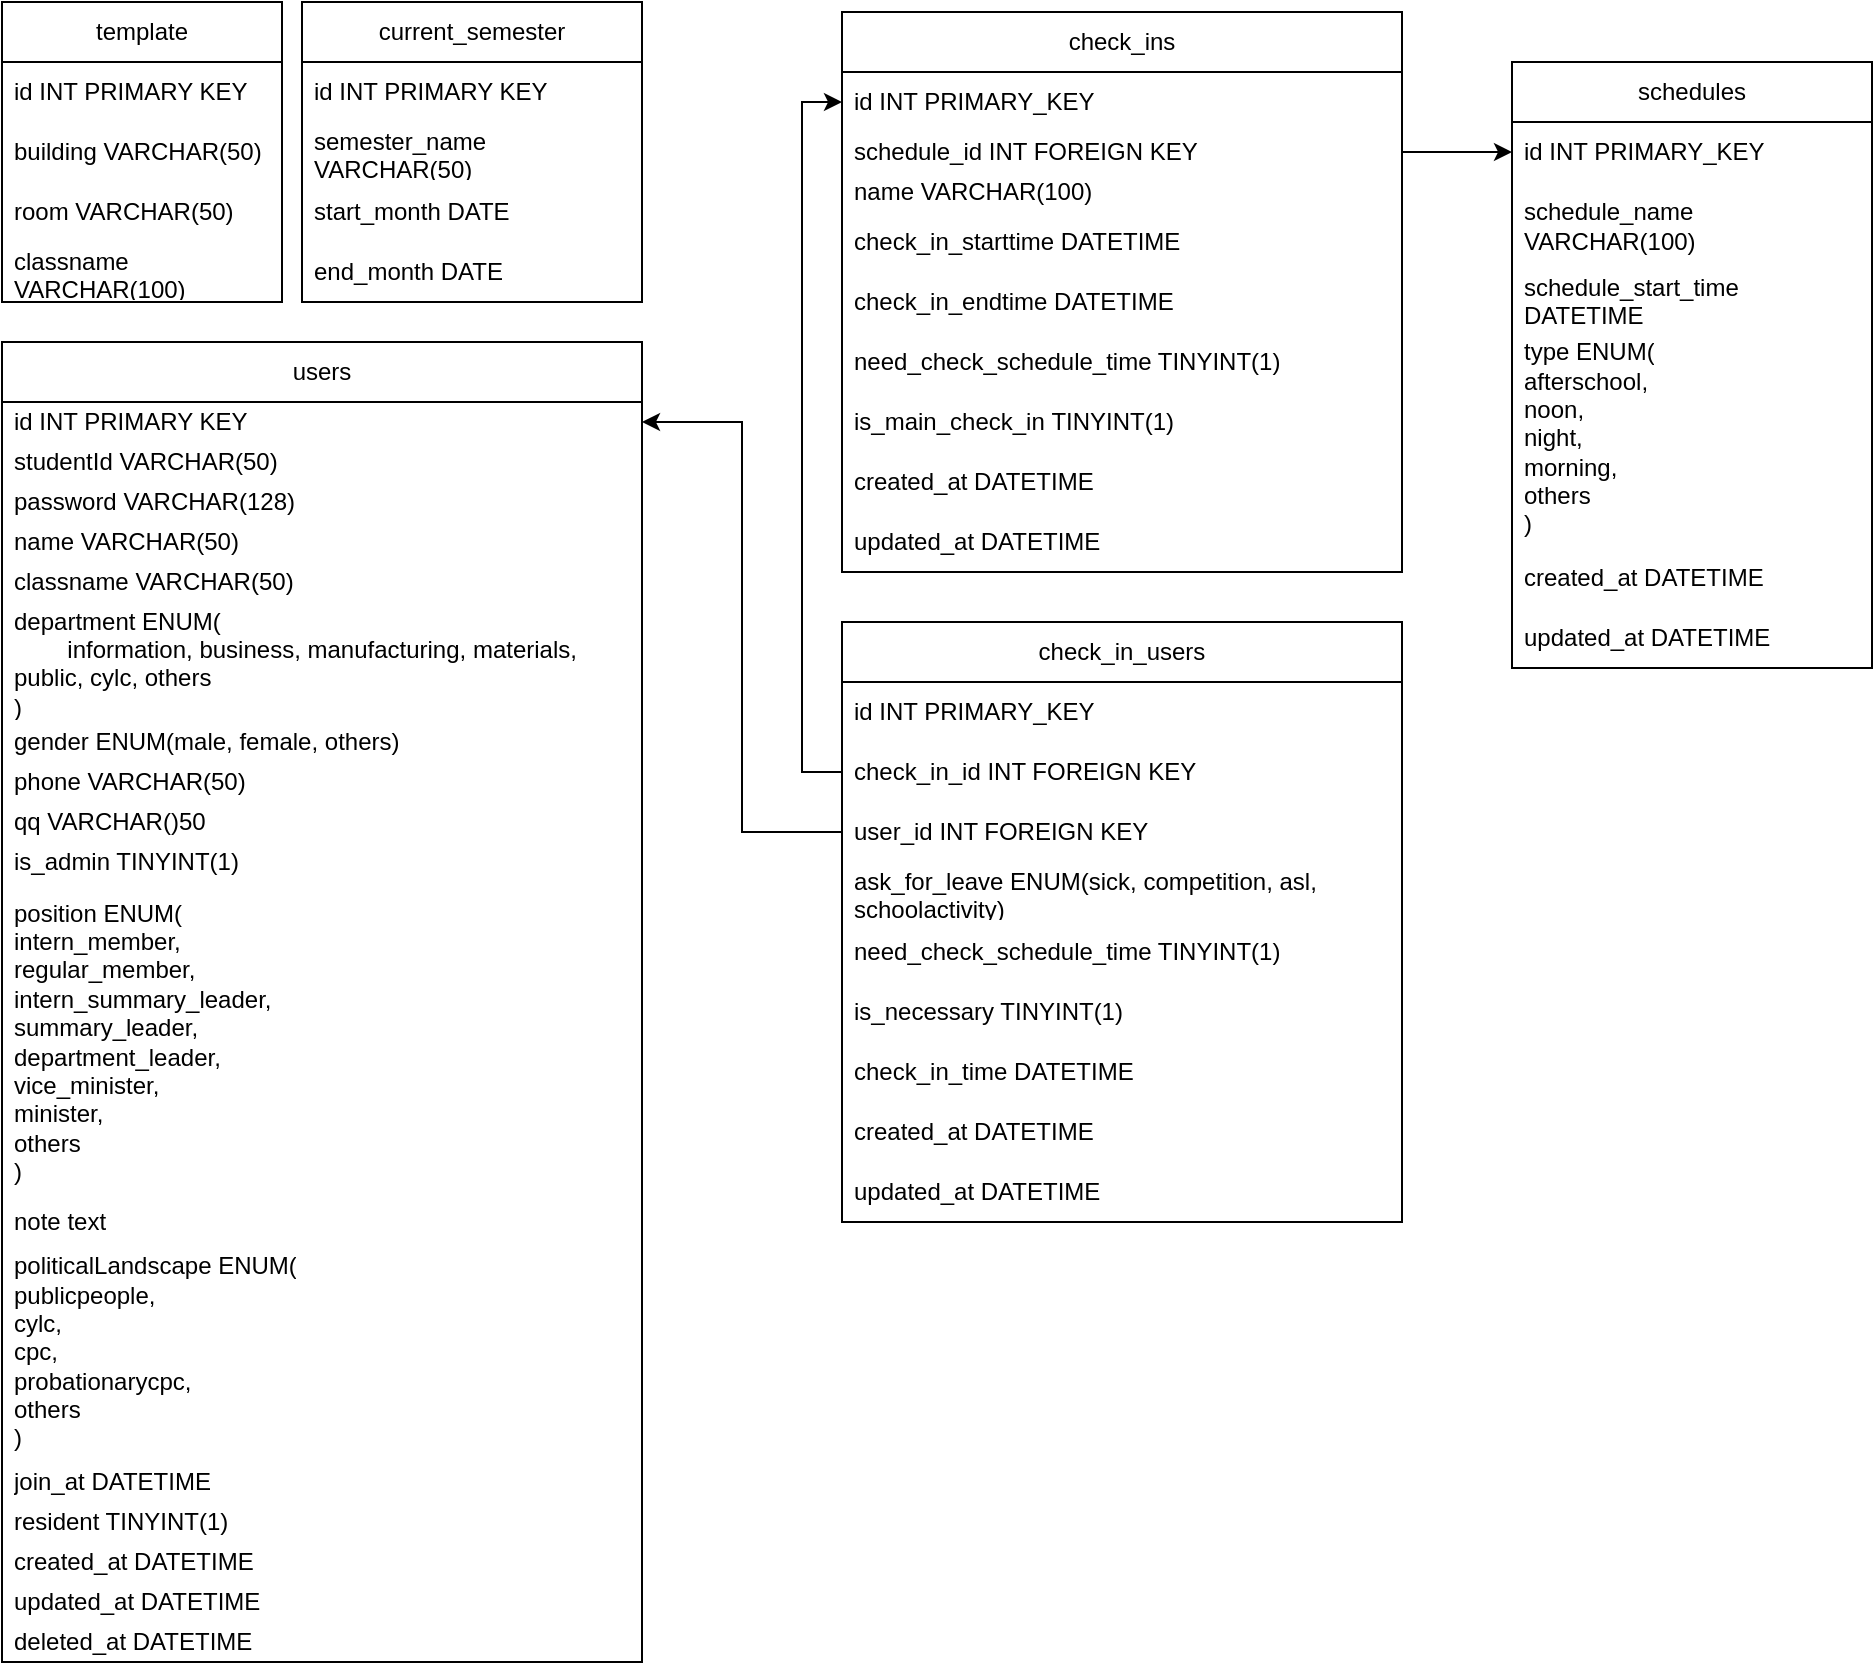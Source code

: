 <mxfile version="26.2.5">
  <diagram id="4ViuSJ0jVsO3Su2iXzQH" name="Page-1">
    <mxGraphModel dx="729" dy="1361" grid="0" gridSize="10" guides="1" tooltips="1" connect="1" arrows="1" fold="1" page="0" pageScale="1" pageWidth="827" pageHeight="1169" math="0" shadow="0">
      <root>
        <mxCell id="0" />
        <mxCell id="1" parent="0" />
        <mxCell id="DHecLORG3L7lpOmxOUWa-1" value="users" style="swimlane;fontStyle=0;childLayout=stackLayout;horizontal=1;startSize=30;horizontalStack=0;resizeParent=1;resizeParentMax=0;resizeLast=0;collapsible=1;marginBottom=0;whiteSpace=wrap;html=1;" vertex="1" parent="1">
          <mxGeometry x="20" y="200" width="320" height="660" as="geometry">
            <mxRectangle x="320" y="140" width="70" height="30" as="alternateBounds" />
          </mxGeometry>
        </mxCell>
        <mxCell id="DHecLORG3L7lpOmxOUWa-2" value="id INT PRIMARY KEY" style="text;strokeColor=none;fillColor=none;align=left;verticalAlign=middle;spacingLeft=4;spacingRight=4;overflow=hidden;points=[[0,0.5],[1,0.5]];portConstraint=eastwest;rotatable=0;whiteSpace=wrap;html=1;" vertex="1" parent="DHecLORG3L7lpOmxOUWa-1">
          <mxGeometry y="30" width="320" height="20" as="geometry" />
        </mxCell>
        <mxCell id="DHecLORG3L7lpOmxOUWa-3" value="studentId VARCHAR(50)" style="text;strokeColor=none;fillColor=none;align=left;verticalAlign=middle;spacingLeft=4;spacingRight=4;overflow=hidden;points=[[0,0.5],[1,0.5]];portConstraint=eastwest;rotatable=0;whiteSpace=wrap;html=1;" vertex="1" parent="DHecLORG3L7lpOmxOUWa-1">
          <mxGeometry y="50" width="320" height="20" as="geometry" />
        </mxCell>
        <mxCell id="DHecLORG3L7lpOmxOUWa-4" value="password VARCHAR(128)" style="text;strokeColor=none;fillColor=none;align=left;verticalAlign=middle;spacingLeft=4;spacingRight=4;overflow=hidden;points=[[0,0.5],[1,0.5]];portConstraint=eastwest;rotatable=0;whiteSpace=wrap;html=1;" vertex="1" parent="DHecLORG3L7lpOmxOUWa-1">
          <mxGeometry y="70" width="320" height="20" as="geometry" />
        </mxCell>
        <mxCell id="DHecLORG3L7lpOmxOUWa-5" value="name VARCHAR(50)" style="text;strokeColor=none;fillColor=none;align=left;verticalAlign=middle;spacingLeft=4;spacingRight=4;overflow=hidden;points=[[0,0.5],[1,0.5]];portConstraint=eastwest;rotatable=0;whiteSpace=wrap;html=1;" vertex="1" parent="DHecLORG3L7lpOmxOUWa-1">
          <mxGeometry y="90" width="320" height="20" as="geometry" />
        </mxCell>
        <mxCell id="DHecLORG3L7lpOmxOUWa-6" value="classname VARCHAR(50)" style="text;strokeColor=none;fillColor=none;align=left;verticalAlign=middle;spacingLeft=4;spacingRight=4;overflow=hidden;points=[[0,0.5],[1,0.5]];portConstraint=eastwest;rotatable=0;whiteSpace=wrap;html=1;" vertex="1" parent="DHecLORG3L7lpOmxOUWa-1">
          <mxGeometry y="110" width="320" height="20" as="geometry" />
        </mxCell>
        <mxCell id="DHecLORG3L7lpOmxOUWa-7" value="department ENUM(&lt;div&gt;&lt;span style=&quot;white-space: pre;&quot;&gt;&#x9;&lt;/span&gt;information, business, manufacturing, materials, public, cylc, others&lt;br&gt;&lt;/div&gt;&lt;div&gt;)&lt;/div&gt;" style="text;strokeColor=none;fillColor=none;align=left;verticalAlign=middle;spacingLeft=4;spacingRight=4;overflow=hidden;points=[[0,0.5],[1,0.5]];portConstraint=eastwest;rotatable=0;whiteSpace=wrap;html=1;" vertex="1" parent="DHecLORG3L7lpOmxOUWa-1">
          <mxGeometry y="130" width="320" height="60" as="geometry" />
        </mxCell>
        <mxCell id="DHecLORG3L7lpOmxOUWa-8" value="gender ENUM(male, female, others)" style="text;strokeColor=none;fillColor=none;align=left;verticalAlign=middle;spacingLeft=4;spacingRight=4;overflow=hidden;points=[[0,0.5],[1,0.5]];portConstraint=eastwest;rotatable=0;whiteSpace=wrap;html=1;" vertex="1" parent="DHecLORG3L7lpOmxOUWa-1">
          <mxGeometry y="190" width="320" height="20" as="geometry" />
        </mxCell>
        <mxCell id="DHecLORG3L7lpOmxOUWa-9" value="phone VARCHAR(50)" style="text;strokeColor=none;fillColor=none;align=left;verticalAlign=middle;spacingLeft=4;spacingRight=4;overflow=hidden;points=[[0,0.5],[1,0.5]];portConstraint=eastwest;rotatable=0;whiteSpace=wrap;html=1;" vertex="1" parent="DHecLORG3L7lpOmxOUWa-1">
          <mxGeometry y="210" width="320" height="20" as="geometry" />
        </mxCell>
        <mxCell id="DHecLORG3L7lpOmxOUWa-10" value="qq VARCHAR()50" style="text;strokeColor=none;fillColor=none;align=left;verticalAlign=middle;spacingLeft=4;spacingRight=4;overflow=hidden;points=[[0,0.5],[1,0.5]];portConstraint=eastwest;rotatable=0;whiteSpace=wrap;html=1;" vertex="1" parent="DHecLORG3L7lpOmxOUWa-1">
          <mxGeometry y="230" width="320" height="20" as="geometry" />
        </mxCell>
        <mxCell id="DHecLORG3L7lpOmxOUWa-11" value="is_admin TINYINT(1)" style="text;strokeColor=none;fillColor=none;align=left;verticalAlign=middle;spacingLeft=4;spacingRight=4;overflow=hidden;points=[[0,0.5],[1,0.5]];portConstraint=eastwest;rotatable=0;whiteSpace=wrap;html=1;" vertex="1" parent="DHecLORG3L7lpOmxOUWa-1">
          <mxGeometry y="250" width="320" height="20" as="geometry" />
        </mxCell>
        <mxCell id="DHecLORG3L7lpOmxOUWa-12" value="position ENUM(&lt;div&gt;intern_member,&amp;nbsp;&lt;/div&gt;&lt;div&gt;regular_member,&amp;nbsp;&lt;/div&gt;&lt;div&gt;intern_summary_leader,&lt;/div&gt;&lt;div&gt;summary_leader,&lt;/div&gt;&lt;div&gt;department_leader,&lt;/div&gt;&lt;div&gt;vice_minister,&lt;/div&gt;&lt;div&gt;minister,&lt;/div&gt;&lt;div&gt;others&lt;/div&gt;&lt;div&gt;)&lt;/div&gt;" style="text;strokeColor=none;fillColor=none;align=left;verticalAlign=middle;spacingLeft=4;spacingRight=4;overflow=hidden;points=[[0,0.5],[1,0.5]];portConstraint=eastwest;rotatable=0;whiteSpace=wrap;html=1;" vertex="1" parent="DHecLORG3L7lpOmxOUWa-1">
          <mxGeometry y="270" width="320" height="160" as="geometry" />
        </mxCell>
        <mxCell id="DHecLORG3L7lpOmxOUWa-13" value="note text" style="text;strokeColor=none;fillColor=none;align=left;verticalAlign=middle;spacingLeft=4;spacingRight=4;overflow=hidden;points=[[0,0.5],[1,0.5]];portConstraint=eastwest;rotatable=0;whiteSpace=wrap;html=1;" vertex="1" parent="DHecLORG3L7lpOmxOUWa-1">
          <mxGeometry y="430" width="320" height="20" as="geometry" />
        </mxCell>
        <mxCell id="DHecLORG3L7lpOmxOUWa-14" value="politicalLandscape ENUM(&lt;div&gt;publicpeople,&amp;nbsp;&lt;/div&gt;&lt;div&gt;cylc,&amp;nbsp;&lt;/div&gt;&lt;div&gt;cpc,&amp;nbsp;&lt;/div&gt;&lt;div&gt;probationarycpc,&amp;nbsp;&lt;/div&gt;&lt;div&gt;others&lt;/div&gt;&lt;div&gt;)&lt;/div&gt;" style="text;strokeColor=none;fillColor=none;align=left;verticalAlign=middle;spacingLeft=4;spacingRight=4;overflow=hidden;points=[[0,0.5],[1,0.5]];portConstraint=eastwest;rotatable=0;whiteSpace=wrap;html=1;" vertex="1" parent="DHecLORG3L7lpOmxOUWa-1">
          <mxGeometry y="450" width="320" height="110" as="geometry" />
        </mxCell>
        <mxCell id="DHecLORG3L7lpOmxOUWa-15" value="join_at DATETIME" style="text;strokeColor=none;fillColor=none;align=left;verticalAlign=middle;spacingLeft=4;spacingRight=4;overflow=hidden;points=[[0,0.5],[1,0.5]];portConstraint=eastwest;rotatable=0;whiteSpace=wrap;html=1;" vertex="1" parent="DHecLORG3L7lpOmxOUWa-1">
          <mxGeometry y="560" width="320" height="20" as="geometry" />
        </mxCell>
        <mxCell id="DHecLORG3L7lpOmxOUWa-16" value="resident TINYINT(1)" style="text;strokeColor=none;fillColor=none;align=left;verticalAlign=middle;spacingLeft=4;spacingRight=4;overflow=hidden;points=[[0,0.5],[1,0.5]];portConstraint=eastwest;rotatable=0;whiteSpace=wrap;html=1;" vertex="1" parent="DHecLORG3L7lpOmxOUWa-1">
          <mxGeometry y="580" width="320" height="20" as="geometry" />
        </mxCell>
        <mxCell id="DHecLORG3L7lpOmxOUWa-17" value="created_at DATETIME" style="text;strokeColor=none;fillColor=none;align=left;verticalAlign=middle;spacingLeft=4;spacingRight=4;overflow=hidden;points=[[0,0.5],[1,0.5]];portConstraint=eastwest;rotatable=0;whiteSpace=wrap;html=1;" vertex="1" parent="DHecLORG3L7lpOmxOUWa-1">
          <mxGeometry y="600" width="320" height="20" as="geometry" />
        </mxCell>
        <mxCell id="DHecLORG3L7lpOmxOUWa-18" value="updated_at DATETIME" style="text;strokeColor=none;fillColor=none;align=left;verticalAlign=middle;spacingLeft=4;spacingRight=4;overflow=hidden;points=[[0,0.5],[1,0.5]];portConstraint=eastwest;rotatable=0;whiteSpace=wrap;html=1;" vertex="1" parent="DHecLORG3L7lpOmxOUWa-1">
          <mxGeometry y="620" width="320" height="20" as="geometry" />
        </mxCell>
        <mxCell id="DHecLORG3L7lpOmxOUWa-19" value="deleted_at DATETIME" style="text;strokeColor=none;fillColor=none;align=left;verticalAlign=middle;spacingLeft=4;spacingRight=4;overflow=hidden;points=[[0,0.5],[1,0.5]];portConstraint=eastwest;rotatable=0;whiteSpace=wrap;html=1;" vertex="1" parent="DHecLORG3L7lpOmxOUWa-1">
          <mxGeometry y="640" width="320" height="20" as="geometry" />
        </mxCell>
        <mxCell id="DHecLORG3L7lpOmxOUWa-20" value="template" style="swimlane;fontStyle=0;childLayout=stackLayout;horizontal=1;startSize=30;horizontalStack=0;resizeParent=1;resizeParentMax=0;resizeLast=0;collapsible=1;marginBottom=0;whiteSpace=wrap;html=1;" vertex="1" parent="1">
          <mxGeometry x="20" y="30" width="140" height="150" as="geometry" />
        </mxCell>
        <mxCell id="DHecLORG3L7lpOmxOUWa-21" value="id INT PRIMARY KEY" style="text;strokeColor=none;fillColor=none;align=left;verticalAlign=middle;spacingLeft=4;spacingRight=4;overflow=hidden;points=[[0,0.5],[1,0.5]];portConstraint=eastwest;rotatable=0;whiteSpace=wrap;html=1;" vertex="1" parent="DHecLORG3L7lpOmxOUWa-20">
          <mxGeometry y="30" width="140" height="30" as="geometry" />
        </mxCell>
        <mxCell id="DHecLORG3L7lpOmxOUWa-22" value="building VARCHAR(50)" style="text;strokeColor=none;fillColor=none;align=left;verticalAlign=middle;spacingLeft=4;spacingRight=4;overflow=hidden;points=[[0,0.5],[1,0.5]];portConstraint=eastwest;rotatable=0;whiteSpace=wrap;html=1;" vertex="1" parent="DHecLORG3L7lpOmxOUWa-20">
          <mxGeometry y="60" width="140" height="30" as="geometry" />
        </mxCell>
        <mxCell id="DHecLORG3L7lpOmxOUWa-23" value="room VARCHAR(50)" style="text;strokeColor=none;fillColor=none;align=left;verticalAlign=middle;spacingLeft=4;spacingRight=4;overflow=hidden;points=[[0,0.5],[1,0.5]];portConstraint=eastwest;rotatable=0;whiteSpace=wrap;html=1;" vertex="1" parent="DHecLORG3L7lpOmxOUWa-20">
          <mxGeometry y="90" width="140" height="30" as="geometry" />
        </mxCell>
        <mxCell id="DHecLORG3L7lpOmxOUWa-24" value="classname VARCHAR(100)" style="text;strokeColor=none;fillColor=none;align=left;verticalAlign=middle;spacingLeft=4;spacingRight=4;overflow=hidden;points=[[0,0.5],[1,0.5]];portConstraint=eastwest;rotatable=0;whiteSpace=wrap;html=1;" vertex="1" parent="DHecLORG3L7lpOmxOUWa-20">
          <mxGeometry y="120" width="140" height="30" as="geometry" />
        </mxCell>
        <mxCell id="DHecLORG3L7lpOmxOUWa-25" value="current_semester" style="swimlane;fontStyle=0;childLayout=stackLayout;horizontal=1;startSize=30;horizontalStack=0;resizeParent=1;resizeParentMax=0;resizeLast=0;collapsible=1;marginBottom=0;whiteSpace=wrap;html=1;" vertex="1" parent="1">
          <mxGeometry x="170" y="30" width="170" height="150" as="geometry" />
        </mxCell>
        <mxCell id="DHecLORG3L7lpOmxOUWa-26" value="id INT PRIMARY KEY" style="text;strokeColor=none;fillColor=none;align=left;verticalAlign=middle;spacingLeft=4;spacingRight=4;overflow=hidden;points=[[0,0.5],[1,0.5]];portConstraint=eastwest;rotatable=0;whiteSpace=wrap;html=1;" vertex="1" parent="DHecLORG3L7lpOmxOUWa-25">
          <mxGeometry y="30" width="170" height="30" as="geometry" />
        </mxCell>
        <mxCell id="DHecLORG3L7lpOmxOUWa-27" value="semester_name VARCHAR(50)" style="text;strokeColor=none;fillColor=none;align=left;verticalAlign=middle;spacingLeft=4;spacingRight=4;overflow=hidden;points=[[0,0.5],[1,0.5]];portConstraint=eastwest;rotatable=0;whiteSpace=wrap;html=1;" vertex="1" parent="DHecLORG3L7lpOmxOUWa-25">
          <mxGeometry y="60" width="170" height="30" as="geometry" />
        </mxCell>
        <mxCell id="DHecLORG3L7lpOmxOUWa-28" value="start_month DATE" style="text;strokeColor=none;fillColor=none;align=left;verticalAlign=middle;spacingLeft=4;spacingRight=4;overflow=hidden;points=[[0,0.5],[1,0.5]];portConstraint=eastwest;rotatable=0;whiteSpace=wrap;html=1;" vertex="1" parent="DHecLORG3L7lpOmxOUWa-25">
          <mxGeometry y="90" width="170" height="30" as="geometry" />
        </mxCell>
        <mxCell id="DHecLORG3L7lpOmxOUWa-29" value="end_month DATE" style="text;strokeColor=none;fillColor=none;align=left;verticalAlign=middle;spacingLeft=4;spacingRight=4;overflow=hidden;points=[[0,0.5],[1,0.5]];portConstraint=eastwest;rotatable=0;whiteSpace=wrap;html=1;" vertex="1" parent="DHecLORG3L7lpOmxOUWa-25">
          <mxGeometry y="120" width="170" height="30" as="geometry" />
        </mxCell>
        <mxCell id="DHecLORG3L7lpOmxOUWa-30" value="check_ins" style="swimlane;fontStyle=0;childLayout=stackLayout;horizontal=1;startSize=30;horizontalStack=0;resizeParent=1;resizeParentMax=0;resizeLast=0;collapsible=1;marginBottom=0;whiteSpace=wrap;html=1;" vertex="1" parent="1">
          <mxGeometry x="440" y="35" width="280" height="280" as="geometry" />
        </mxCell>
        <mxCell id="DHecLORG3L7lpOmxOUWa-31" value="id INT PRIMARY_KEY" style="text;strokeColor=none;fillColor=none;align=left;verticalAlign=middle;spacingLeft=4;spacingRight=4;overflow=hidden;points=[[0,0.5],[1,0.5]];portConstraint=eastwest;rotatable=0;whiteSpace=wrap;html=1;" vertex="1" parent="DHecLORG3L7lpOmxOUWa-30">
          <mxGeometry y="30" width="280" height="30" as="geometry" />
        </mxCell>
        <mxCell id="DHecLORG3L7lpOmxOUWa-32" value="schedule_id INT FOREIGN KEY" style="text;strokeColor=none;fillColor=none;align=left;verticalAlign=middle;spacingLeft=4;spacingRight=4;overflow=hidden;points=[[0,0.5],[1,0.5]];portConstraint=eastwest;rotatable=0;whiteSpace=wrap;html=1;" vertex="1" parent="DHecLORG3L7lpOmxOUWa-30">
          <mxGeometry y="60" width="280" height="20" as="geometry" />
        </mxCell>
        <mxCell id="DHecLORG3L7lpOmxOUWa-33" value="name VARCHAR(100)" style="text;strokeColor=none;fillColor=none;align=left;verticalAlign=middle;spacingLeft=4;spacingRight=4;overflow=hidden;points=[[0,0.5],[1,0.5]];portConstraint=eastwest;rotatable=0;whiteSpace=wrap;html=1;" vertex="1" parent="DHecLORG3L7lpOmxOUWa-30">
          <mxGeometry y="80" width="280" height="20" as="geometry" />
        </mxCell>
        <mxCell id="DHecLORG3L7lpOmxOUWa-34" value="check_in_starttime DATETIME" style="text;strokeColor=none;fillColor=none;align=left;verticalAlign=middle;spacingLeft=4;spacingRight=4;overflow=hidden;points=[[0,0.5],[1,0.5]];portConstraint=eastwest;rotatable=0;whiteSpace=wrap;html=1;" vertex="1" parent="DHecLORG3L7lpOmxOUWa-30">
          <mxGeometry y="100" width="280" height="30" as="geometry" />
        </mxCell>
        <mxCell id="DHecLORG3L7lpOmxOUWa-35" value="check_in_endtime DATETIME" style="text;strokeColor=none;fillColor=none;align=left;verticalAlign=middle;spacingLeft=4;spacingRight=4;overflow=hidden;points=[[0,0.5],[1,0.5]];portConstraint=eastwest;rotatable=0;whiteSpace=wrap;html=1;" vertex="1" parent="DHecLORG3L7lpOmxOUWa-30">
          <mxGeometry y="130" width="280" height="30" as="geometry" />
        </mxCell>
        <mxCell id="DHecLORG3L7lpOmxOUWa-36" value="need_check_schedule_time TINYINT(1)" style="text;strokeColor=none;fillColor=none;align=left;verticalAlign=middle;spacingLeft=4;spacingRight=4;overflow=hidden;points=[[0,0.5],[1,0.5]];portConstraint=eastwest;rotatable=0;whiteSpace=wrap;html=1;" vertex="1" parent="DHecLORG3L7lpOmxOUWa-30">
          <mxGeometry y="160" width="280" height="30" as="geometry" />
        </mxCell>
        <mxCell id="DHecLORG3L7lpOmxOUWa-59" value="is_main_check_in&amp;nbsp;TINYINT(1)" style="text;strokeColor=none;fillColor=none;align=left;verticalAlign=middle;spacingLeft=4;spacingRight=4;overflow=hidden;points=[[0,0.5],[1,0.5]];portConstraint=eastwest;rotatable=0;whiteSpace=wrap;html=1;" vertex="1" parent="DHecLORG3L7lpOmxOUWa-30">
          <mxGeometry y="190" width="280" height="30" as="geometry" />
        </mxCell>
        <mxCell id="DHecLORG3L7lpOmxOUWa-37" value="created_at DATETIME" style="text;strokeColor=none;fillColor=none;align=left;verticalAlign=middle;spacingLeft=4;spacingRight=4;overflow=hidden;points=[[0,0.5],[1,0.5]];portConstraint=eastwest;rotatable=0;whiteSpace=wrap;html=1;" vertex="1" parent="DHecLORG3L7lpOmxOUWa-30">
          <mxGeometry y="220" width="280" height="30" as="geometry" />
        </mxCell>
        <mxCell id="DHecLORG3L7lpOmxOUWa-38" value="updated_at DATETIME" style="text;strokeColor=none;fillColor=none;align=left;verticalAlign=middle;spacingLeft=4;spacingRight=4;overflow=hidden;points=[[0,0.5],[1,0.5]];portConstraint=eastwest;rotatable=0;whiteSpace=wrap;html=1;" vertex="1" parent="DHecLORG3L7lpOmxOUWa-30">
          <mxGeometry y="250" width="280" height="30" as="geometry" />
        </mxCell>
        <mxCell id="DHecLORG3L7lpOmxOUWa-39" value="schedules" style="swimlane;fontStyle=0;childLayout=stackLayout;horizontal=1;startSize=30;horizontalStack=0;resizeParent=1;resizeParentMax=0;resizeLast=0;collapsible=1;marginBottom=0;whiteSpace=wrap;html=1;" vertex="1" parent="1">
          <mxGeometry x="775" y="60" width="180" height="303" as="geometry" />
        </mxCell>
        <mxCell id="DHecLORG3L7lpOmxOUWa-40" value="id INT PRIMARY_KEY" style="text;strokeColor=none;fillColor=none;align=left;verticalAlign=middle;spacingLeft=4;spacingRight=4;overflow=hidden;points=[[0,0.5],[1,0.5]];portConstraint=eastwest;rotatable=0;whiteSpace=wrap;html=1;" vertex="1" parent="DHecLORG3L7lpOmxOUWa-39">
          <mxGeometry y="30" width="180" height="30" as="geometry" />
        </mxCell>
        <mxCell id="DHecLORG3L7lpOmxOUWa-41" value="schedule_name VARCHAR(100)" style="text;strokeColor=none;fillColor=none;align=left;verticalAlign=middle;spacingLeft=4;spacingRight=4;overflow=hidden;points=[[0,0.5],[1,0.5]];portConstraint=eastwest;rotatable=0;whiteSpace=wrap;html=1;" vertex="1" parent="DHecLORG3L7lpOmxOUWa-39">
          <mxGeometry y="60" width="180" height="43" as="geometry" />
        </mxCell>
        <mxCell id="DHecLORG3L7lpOmxOUWa-42" value="schedule_start_time DATETIME" style="text;strokeColor=none;fillColor=none;align=left;verticalAlign=middle;spacingLeft=4;spacingRight=4;overflow=hidden;points=[[0,0.5],[1,0.5]];portConstraint=eastwest;rotatable=0;whiteSpace=wrap;html=1;" vertex="1" parent="DHecLORG3L7lpOmxOUWa-39">
          <mxGeometry y="103" width="180" height="30" as="geometry" />
        </mxCell>
        <mxCell id="DHecLORG3L7lpOmxOUWa-43" value="type ENUM(&lt;div&gt;afterschool,&lt;/div&gt;&lt;div&gt;noon,&amp;nbsp;&lt;/div&gt;&lt;div&gt;night,&amp;nbsp;&lt;/div&gt;&lt;div&gt;morning,&lt;/div&gt;&lt;div&gt;others&lt;/div&gt;&lt;div&gt;)&lt;/div&gt;" style="text;strokeColor=none;fillColor=none;align=left;verticalAlign=middle;spacingLeft=4;spacingRight=4;overflow=hidden;points=[[0,0.5],[1,0.5]];portConstraint=eastwest;rotatable=0;whiteSpace=wrap;html=1;" vertex="1" parent="DHecLORG3L7lpOmxOUWa-39">
          <mxGeometry y="133" width="180" height="110" as="geometry" />
        </mxCell>
        <mxCell id="DHecLORG3L7lpOmxOUWa-44" value="created_at DATETIME" style="text;strokeColor=none;fillColor=none;align=left;verticalAlign=middle;spacingLeft=4;spacingRight=4;overflow=hidden;points=[[0,0.5],[1,0.5]];portConstraint=eastwest;rotatable=0;whiteSpace=wrap;html=1;" vertex="1" parent="DHecLORG3L7lpOmxOUWa-39">
          <mxGeometry y="243" width="180" height="30" as="geometry" />
        </mxCell>
        <mxCell id="DHecLORG3L7lpOmxOUWa-45" value="updated_at DATETIME" style="text;strokeColor=none;fillColor=none;align=left;verticalAlign=middle;spacingLeft=4;spacingRight=4;overflow=hidden;points=[[0,0.5],[1,0.5]];portConstraint=eastwest;rotatable=0;whiteSpace=wrap;html=1;" vertex="1" parent="DHecLORG3L7lpOmxOUWa-39">
          <mxGeometry y="273" width="180" height="30" as="geometry" />
        </mxCell>
        <mxCell id="DHecLORG3L7lpOmxOUWa-46" value="check_in_users" style="swimlane;fontStyle=0;childLayout=stackLayout;horizontal=1;startSize=30;horizontalStack=0;resizeParent=1;resizeParentMax=0;resizeLast=0;collapsible=1;marginBottom=0;whiteSpace=wrap;html=1;" vertex="1" parent="1">
          <mxGeometry x="440" y="340" width="280" height="300" as="geometry" />
        </mxCell>
        <mxCell id="DHecLORG3L7lpOmxOUWa-47" value="id INT PRIMARY_KEY" style="text;strokeColor=none;fillColor=none;align=left;verticalAlign=middle;spacingLeft=4;spacingRight=4;overflow=hidden;points=[[0,0.5],[1,0.5]];portConstraint=eastwest;rotatable=0;whiteSpace=wrap;html=1;" vertex="1" parent="DHecLORG3L7lpOmxOUWa-46">
          <mxGeometry y="30" width="280" height="30" as="geometry" />
        </mxCell>
        <mxCell id="DHecLORG3L7lpOmxOUWa-48" value="check_in_id INT FOREIGN KEY" style="text;strokeColor=none;fillColor=none;align=left;verticalAlign=middle;spacingLeft=4;spacingRight=4;overflow=hidden;points=[[0,0.5],[1,0.5]];portConstraint=eastwest;rotatable=0;whiteSpace=wrap;html=1;" vertex="1" parent="DHecLORG3L7lpOmxOUWa-46">
          <mxGeometry y="60" width="280" height="30" as="geometry" />
        </mxCell>
        <mxCell id="DHecLORG3L7lpOmxOUWa-49" value="user_id INT FOREIGN KEY" style="text;strokeColor=none;fillColor=none;align=left;verticalAlign=middle;spacingLeft=4;spacingRight=4;overflow=hidden;points=[[0,0.5],[1,0.5]];portConstraint=eastwest;rotatable=0;whiteSpace=wrap;html=1;" vertex="1" parent="DHecLORG3L7lpOmxOUWa-46">
          <mxGeometry y="90" width="280" height="30" as="geometry" />
        </mxCell>
        <mxCell id="DHecLORG3L7lpOmxOUWa-50" value="ask_for_leave ENUM(sick, competition, asl, schoolactivity)" style="text;strokeColor=none;fillColor=none;align=left;verticalAlign=middle;spacingLeft=4;spacingRight=4;overflow=hidden;points=[[0,0.5],[1,0.5]];portConstraint=eastwest;rotatable=0;whiteSpace=wrap;html=1;" vertex="1" parent="DHecLORG3L7lpOmxOUWa-46">
          <mxGeometry y="120" width="280" height="30" as="geometry" />
        </mxCell>
        <mxCell id="DHecLORG3L7lpOmxOUWa-51" value="need_check_schedule_time TINYINT(1)" style="text;strokeColor=none;fillColor=none;align=left;verticalAlign=middle;spacingLeft=4;spacingRight=4;overflow=hidden;points=[[0,0.5],[1,0.5]];portConstraint=eastwest;rotatable=0;whiteSpace=wrap;html=1;" vertex="1" parent="DHecLORG3L7lpOmxOUWa-46">
          <mxGeometry y="150" width="280" height="30" as="geometry" />
        </mxCell>
        <mxCell id="DHecLORG3L7lpOmxOUWa-52" value="is_necessary TINYINT(1)" style="text;strokeColor=none;fillColor=none;align=left;verticalAlign=middle;spacingLeft=4;spacingRight=4;overflow=hidden;points=[[0,0.5],[1,0.5]];portConstraint=eastwest;rotatable=0;whiteSpace=wrap;html=1;" vertex="1" parent="DHecLORG3L7lpOmxOUWa-46">
          <mxGeometry y="180" width="280" height="30" as="geometry" />
        </mxCell>
        <mxCell id="DHecLORG3L7lpOmxOUWa-53" value="check_in_time DATETIME" style="text;strokeColor=none;fillColor=none;align=left;verticalAlign=middle;spacingLeft=4;spacingRight=4;overflow=hidden;points=[[0,0.5],[1,0.5]];portConstraint=eastwest;rotatable=0;whiteSpace=wrap;html=1;" vertex="1" parent="DHecLORG3L7lpOmxOUWa-46">
          <mxGeometry y="210" width="280" height="30" as="geometry" />
        </mxCell>
        <mxCell id="DHecLORG3L7lpOmxOUWa-54" value="created_at DATETIME" style="text;strokeColor=none;fillColor=none;align=left;verticalAlign=middle;spacingLeft=4;spacingRight=4;overflow=hidden;points=[[0,0.5],[1,0.5]];portConstraint=eastwest;rotatable=0;whiteSpace=wrap;html=1;" vertex="1" parent="DHecLORG3L7lpOmxOUWa-46">
          <mxGeometry y="240" width="280" height="30" as="geometry" />
        </mxCell>
        <mxCell id="DHecLORG3L7lpOmxOUWa-55" value="updated_at DATETIME" style="text;strokeColor=none;fillColor=none;align=left;verticalAlign=middle;spacingLeft=4;spacingRight=4;overflow=hidden;points=[[0,0.5],[1,0.5]];portConstraint=eastwest;rotatable=0;whiteSpace=wrap;html=1;" vertex="1" parent="DHecLORG3L7lpOmxOUWa-46">
          <mxGeometry y="270" width="280" height="30" as="geometry" />
        </mxCell>
        <mxCell id="DHecLORG3L7lpOmxOUWa-56" style="edgeStyle=orthogonalEdgeStyle;rounded=0;orthogonalLoop=1;jettySize=auto;html=1;exitX=0;exitY=0.5;exitDx=0;exitDy=0;entryX=0;entryY=0.5;entryDx=0;entryDy=0;" edge="1" parent="1" source="DHecLORG3L7lpOmxOUWa-48" target="DHecLORG3L7lpOmxOUWa-31">
          <mxGeometry relative="1" as="geometry" />
        </mxCell>
        <mxCell id="DHecLORG3L7lpOmxOUWa-57" style="edgeStyle=orthogonalEdgeStyle;rounded=0;orthogonalLoop=1;jettySize=auto;html=1;entryX=1;entryY=0.5;entryDx=0;entryDy=0;" edge="1" parent="1" source="DHecLORG3L7lpOmxOUWa-49" target="DHecLORG3L7lpOmxOUWa-2">
          <mxGeometry relative="1" as="geometry" />
        </mxCell>
        <mxCell id="DHecLORG3L7lpOmxOUWa-58" style="edgeStyle=orthogonalEdgeStyle;rounded=0;orthogonalLoop=1;jettySize=auto;html=1;exitX=1;exitY=0.5;exitDx=0;exitDy=0;entryX=0;entryY=0.5;entryDx=0;entryDy=0;" edge="1" parent="1" source="DHecLORG3L7lpOmxOUWa-32" target="DHecLORG3L7lpOmxOUWa-40">
          <mxGeometry relative="1" as="geometry" />
        </mxCell>
      </root>
    </mxGraphModel>
  </diagram>
</mxfile>
